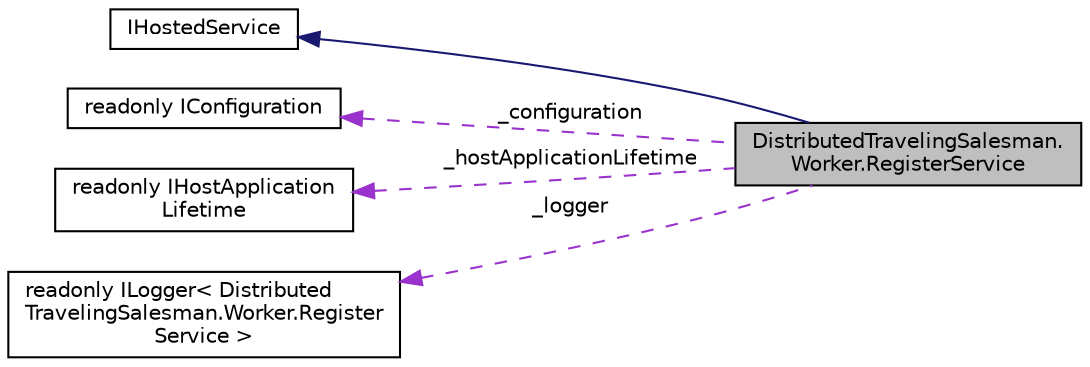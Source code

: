 digraph "DistributedTravelingSalesman.Worker.RegisterService"
{
 // INTERACTIVE_SVG=YES
 // LATEX_PDF_SIZE
  edge [fontname="Helvetica",fontsize="10",labelfontname="Helvetica",labelfontsize="10"];
  node [fontname="Helvetica",fontsize="10",shape=record];
  rankdir="LR";
  Node1 [label="DistributedTravelingSalesman.\lWorker.RegisterService",height=0.2,width=0.4,color="black", fillcolor="grey75", style="filled", fontcolor="black",tooltip=" "];
  Node2 -> Node1 [dir="back",color="midnightblue",fontsize="10",style="solid",fontname="Helvetica"];
  Node2 [label="IHostedService",height=0.2,width=0.4,color="black", fillcolor="white", style="filled",URL="$class_i_hosted_service.html",tooltip=" "];
  Node3 -> Node1 [dir="back",color="darkorchid3",fontsize="10",style="dashed",label=" _configuration" ,fontname="Helvetica"];
  Node3 [label="readonly IConfiguration",height=0.2,width=0.4,color="black", fillcolor="white", style="filled",tooltip=" "];
  Node4 -> Node1 [dir="back",color="darkorchid3",fontsize="10",style="dashed",label=" _hostApplicationLifetime" ,fontname="Helvetica"];
  Node4 [label="readonly IHostApplication\lLifetime",height=0.2,width=0.4,color="black", fillcolor="white", style="filled",tooltip=" "];
  Node5 -> Node1 [dir="back",color="darkorchid3",fontsize="10",style="dashed",label=" _logger" ,fontname="Helvetica"];
  Node5 [label="readonly ILogger\< Distributed\lTravelingSalesman.Worker.Register\lService \>",height=0.2,width=0.4,color="black", fillcolor="white", style="filled",tooltip=" "];
}
